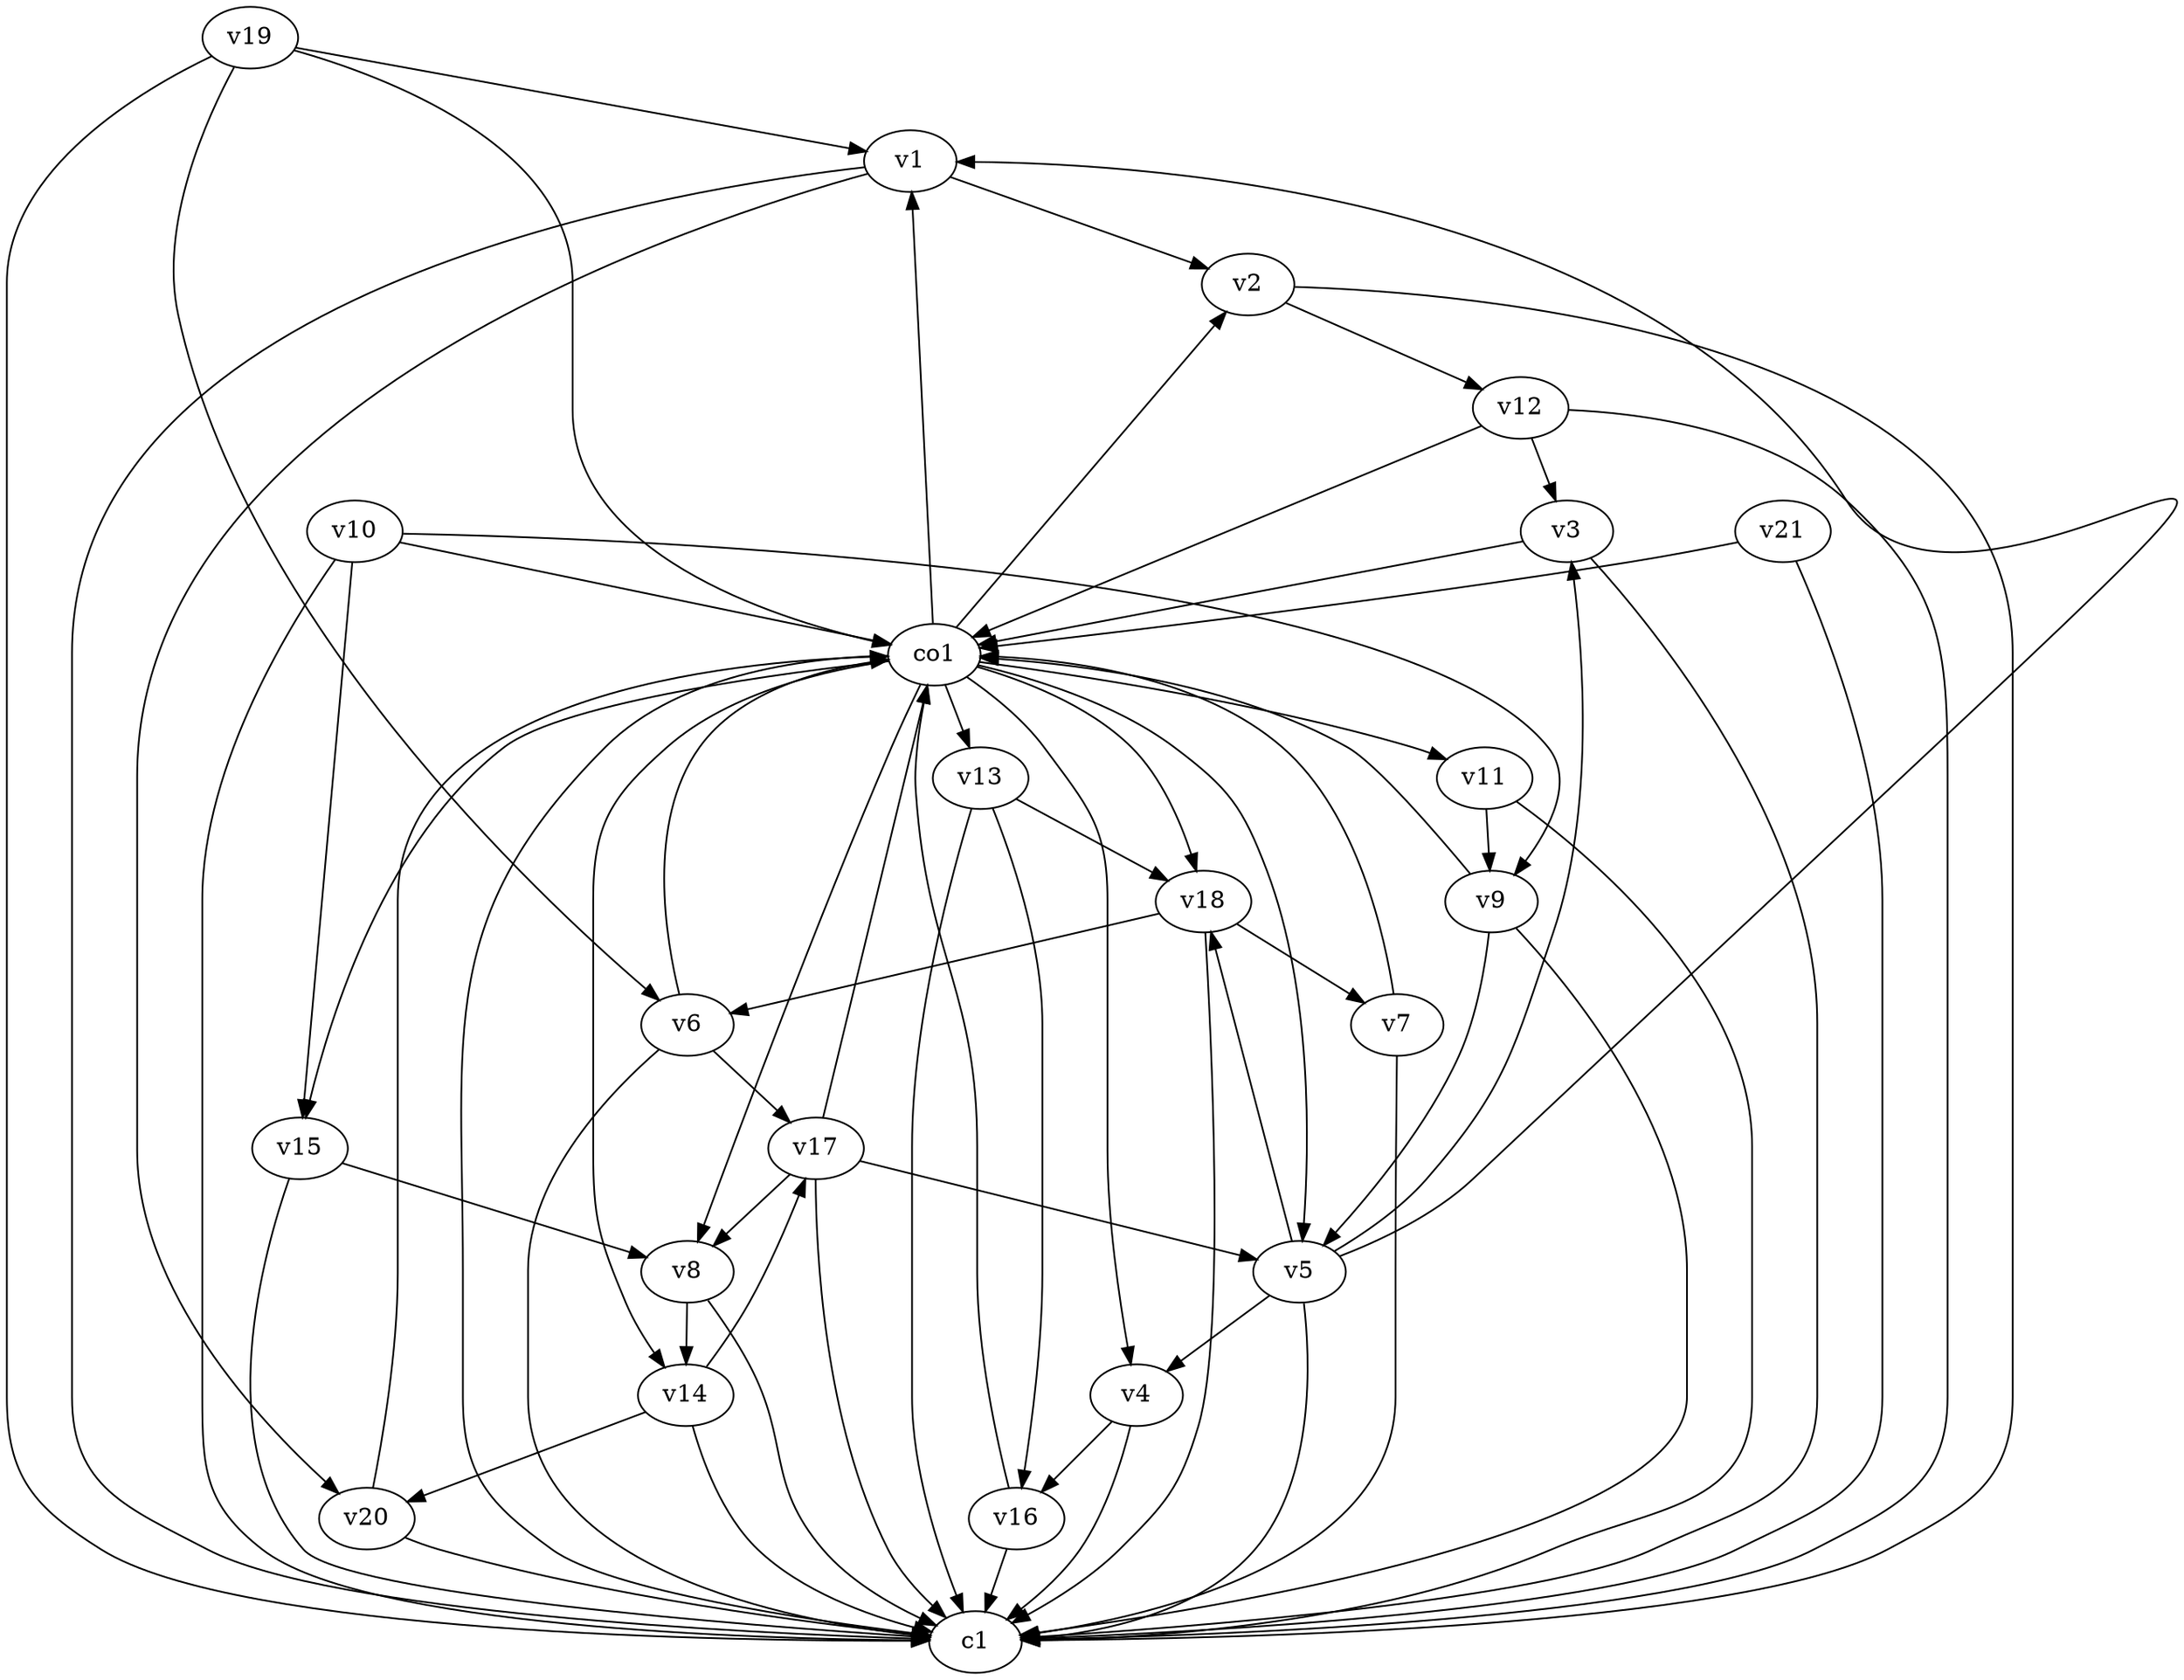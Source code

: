 strict digraph  {
c1;
v1;
v2;
v3;
v4;
v5;
v6;
v7;
v8;
v9;
v10;
v11;
v12;
v13;
v14;
v15;
v16;
v17;
v18;
v19;
v20;
v21;
co1;
v1 -> c1  [weight=1];
v1 -> v2  [weight=1];
v1 -> v20  [weight=1];
v2 -> c1  [weight=1];
v2 -> v12  [weight=1];
v3 -> c1  [weight=1];
v3 -> co1  [weight=1];
v4 -> c1  [weight=1];
v4 -> v16  [weight=1];
v5 -> c1  [weight=1];
v5 -> v3  [weight=1];
v5 -> v1  [weight=1];
v5 -> v18  [weight=1];
v5 -> v4  [weight=1];
v6 -> c1  [weight=1];
v6 -> co1  [weight=1];
v6 -> v17  [weight=1];
v7 -> c1  [weight=1];
v7 -> co1  [weight=1];
v8 -> c1  [weight=1];
v8 -> v14  [weight=1];
v9 -> c1  [weight=1];
v9 -> co1  [weight=1];
v9 -> v5  [weight=1];
v10 -> c1  [weight=1];
v10 -> co1  [weight=1];
v10 -> v15  [weight=1];
v10 -> v9  [weight=1];
v11 -> c1  [weight=1];
v11 -> v9  [weight=1];
v12 -> c1  [weight=1];
v12 -> co1  [weight=1];
v12 -> v3  [weight=1];
v13 -> c1  [weight=1];
v13 -> v18  [weight=1];
v13 -> v16  [weight=1];
v14 -> c1  [weight=1];
v14 -> v17  [weight=1];
v14 -> v20  [weight=1];
v15 -> c1  [weight=1];
v15 -> v8  [weight=1];
v16 -> c1  [weight=1];
v16 -> co1  [weight=1];
v17 -> c1  [weight=1];
v17 -> co1  [weight=1];
v17 -> v8  [weight=1];
v17 -> v5  [weight=1];
v18 -> c1  [weight=1];
v18 -> v7  [weight=1];
v18 -> v6  [weight=1];
v19 -> c1  [weight=1];
v19 -> co1  [weight=1];
v19 -> v1  [weight=1];
v19 -> v6  [weight=1];
v20 -> c1  [weight=1];
v20 -> co1  [weight=1];
v21 -> c1  [weight=1];
v21 -> co1  [weight=1];
co1 -> c1  [weight=1];
co1 -> v8  [weight=1];
co1 -> v1  [weight=1];
co1 -> v15  [weight=1];
co1 -> v5  [weight=1];
co1 -> v18  [weight=1];
co1 -> v4  [weight=1];
co1 -> v11  [weight=1];
co1 -> v2  [weight=1];
co1 -> v14  [weight=1];
co1 -> v13  [weight=1];
}
